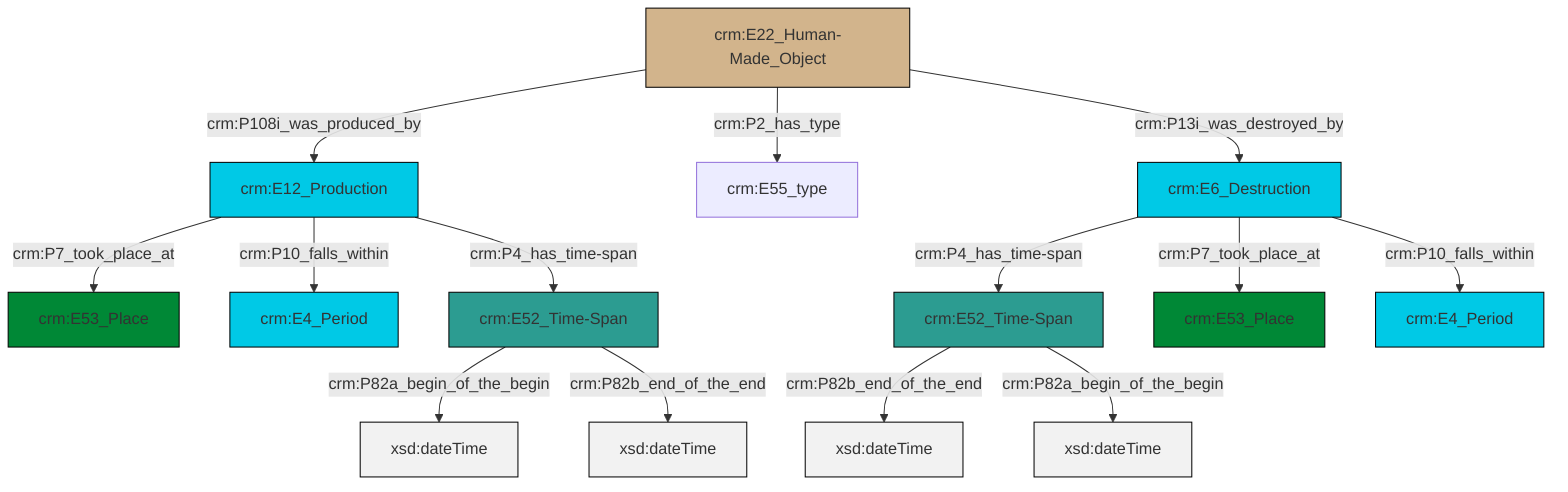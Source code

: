 graph TD
classDef Literal fill:#f2f2f2,stroke:#000000;
classDef CRM_Entity fill:#FFFFFF,stroke:#000000;
classDef Temporal_Entity fill:#00C9E6, stroke:#000000;
classDef Type fill:#E18312, stroke:#000000;
classDef Time-Span fill:#2C9C91, stroke:#000000;
classDef Appellation fill:#FFEB7F, stroke:#000000;
classDef Place fill:#008836, stroke:#000000;
classDef Persistent_Item fill:#B266B2, stroke:#000000;
classDef Conceptual_Object fill:#FFD700, stroke:#000000;
classDef Physical_Thing fill:#D2B48C, stroke:#000000;
classDef Actor fill:#f58aad, stroke:#000000;
classDef PC_Classes fill:#4ce600, stroke:#000000;
classDef Multi fill:#cccccc,stroke:#000000;

0["crm:E12_Production"]:::Temporal_Entity -->|crm:P7_took_place_at| 1["crm:E53_Place"]:::Place
4["crm:E52_Time-Span"]:::Time-Span -->|crm:P82b_end_of_the_end| 5[xsd:dateTime]:::Literal
6["crm:E52_Time-Span"]:::Time-Span -->|crm:P82a_begin_of_the_begin| 7[xsd:dateTime]:::Literal
8["crm:E6_Destruction"]:::Temporal_Entity -->|crm:P4_has_time-span| 4["crm:E52_Time-Span"]:::Time-Span
2["crm:E22_Human-Made_Object"]:::Physical_Thing -->|crm:P108i_was_produced_by| 0["crm:E12_Production"]:::Temporal_Entity
2["crm:E22_Human-Made_Object"]:::Physical_Thing -->|crm:P2_has_type| 10["crm:E55_type"]:::Default
8["crm:E6_Destruction"]:::Temporal_Entity -->|crm:P7_took_place_at| 11["crm:E53_Place"]:::Place
4["crm:E52_Time-Span"]:::Time-Span -->|crm:P82a_begin_of_the_begin| 12[xsd:dateTime]:::Literal
2["crm:E22_Human-Made_Object"]:::Physical_Thing -->|crm:P13i_was_destroyed_by| 8["crm:E6_Destruction"]:::Temporal_Entity
6["crm:E52_Time-Span"]:::Time-Span -->|crm:P82b_end_of_the_end| 13[xsd:dateTime]:::Literal
0["crm:E12_Production"]:::Temporal_Entity -->|crm:P10_falls_within| 18["crm:E4_Period"]:::Temporal_Entity
8["crm:E6_Destruction"]:::Temporal_Entity -->|crm:P10_falls_within| 14["crm:E4_Period"]:::Temporal_Entity
0["crm:E12_Production"]:::Temporal_Entity -->|crm:P4_has_time-span| 6["crm:E52_Time-Span"]:::Time-Span
